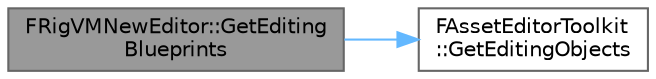 digraph "FRigVMNewEditor::GetEditingBlueprints"
{
 // INTERACTIVE_SVG=YES
 // LATEX_PDF_SIZE
  bgcolor="transparent";
  edge [fontname=Helvetica,fontsize=10,labelfontname=Helvetica,labelfontsize=10];
  node [fontname=Helvetica,fontsize=10,shape=box,height=0.2,width=0.4];
  rankdir="LR";
  Node1 [id="Node000001",label="FRigVMNewEditor::GetEditing\lBlueprints",height=0.2,width=0.4,color="gray40", fillcolor="grey60", style="filled", fontcolor="black",tooltip=" "];
  Node1 -> Node2 [id="edge1_Node000001_Node000002",color="steelblue1",style="solid",tooltip=" "];
  Node2 [id="Node000002",label="FAssetEditorToolkit\l::GetEditingObjects",height=0.2,width=0.4,color="grey40", fillcolor="white", style="filled",URL="$d2/d72/classFAssetEditorToolkit.html#a8e5ebde120d66fcab54e0fdfef765600",tooltip="Returns an array of all the objects currently being edited."];
}
